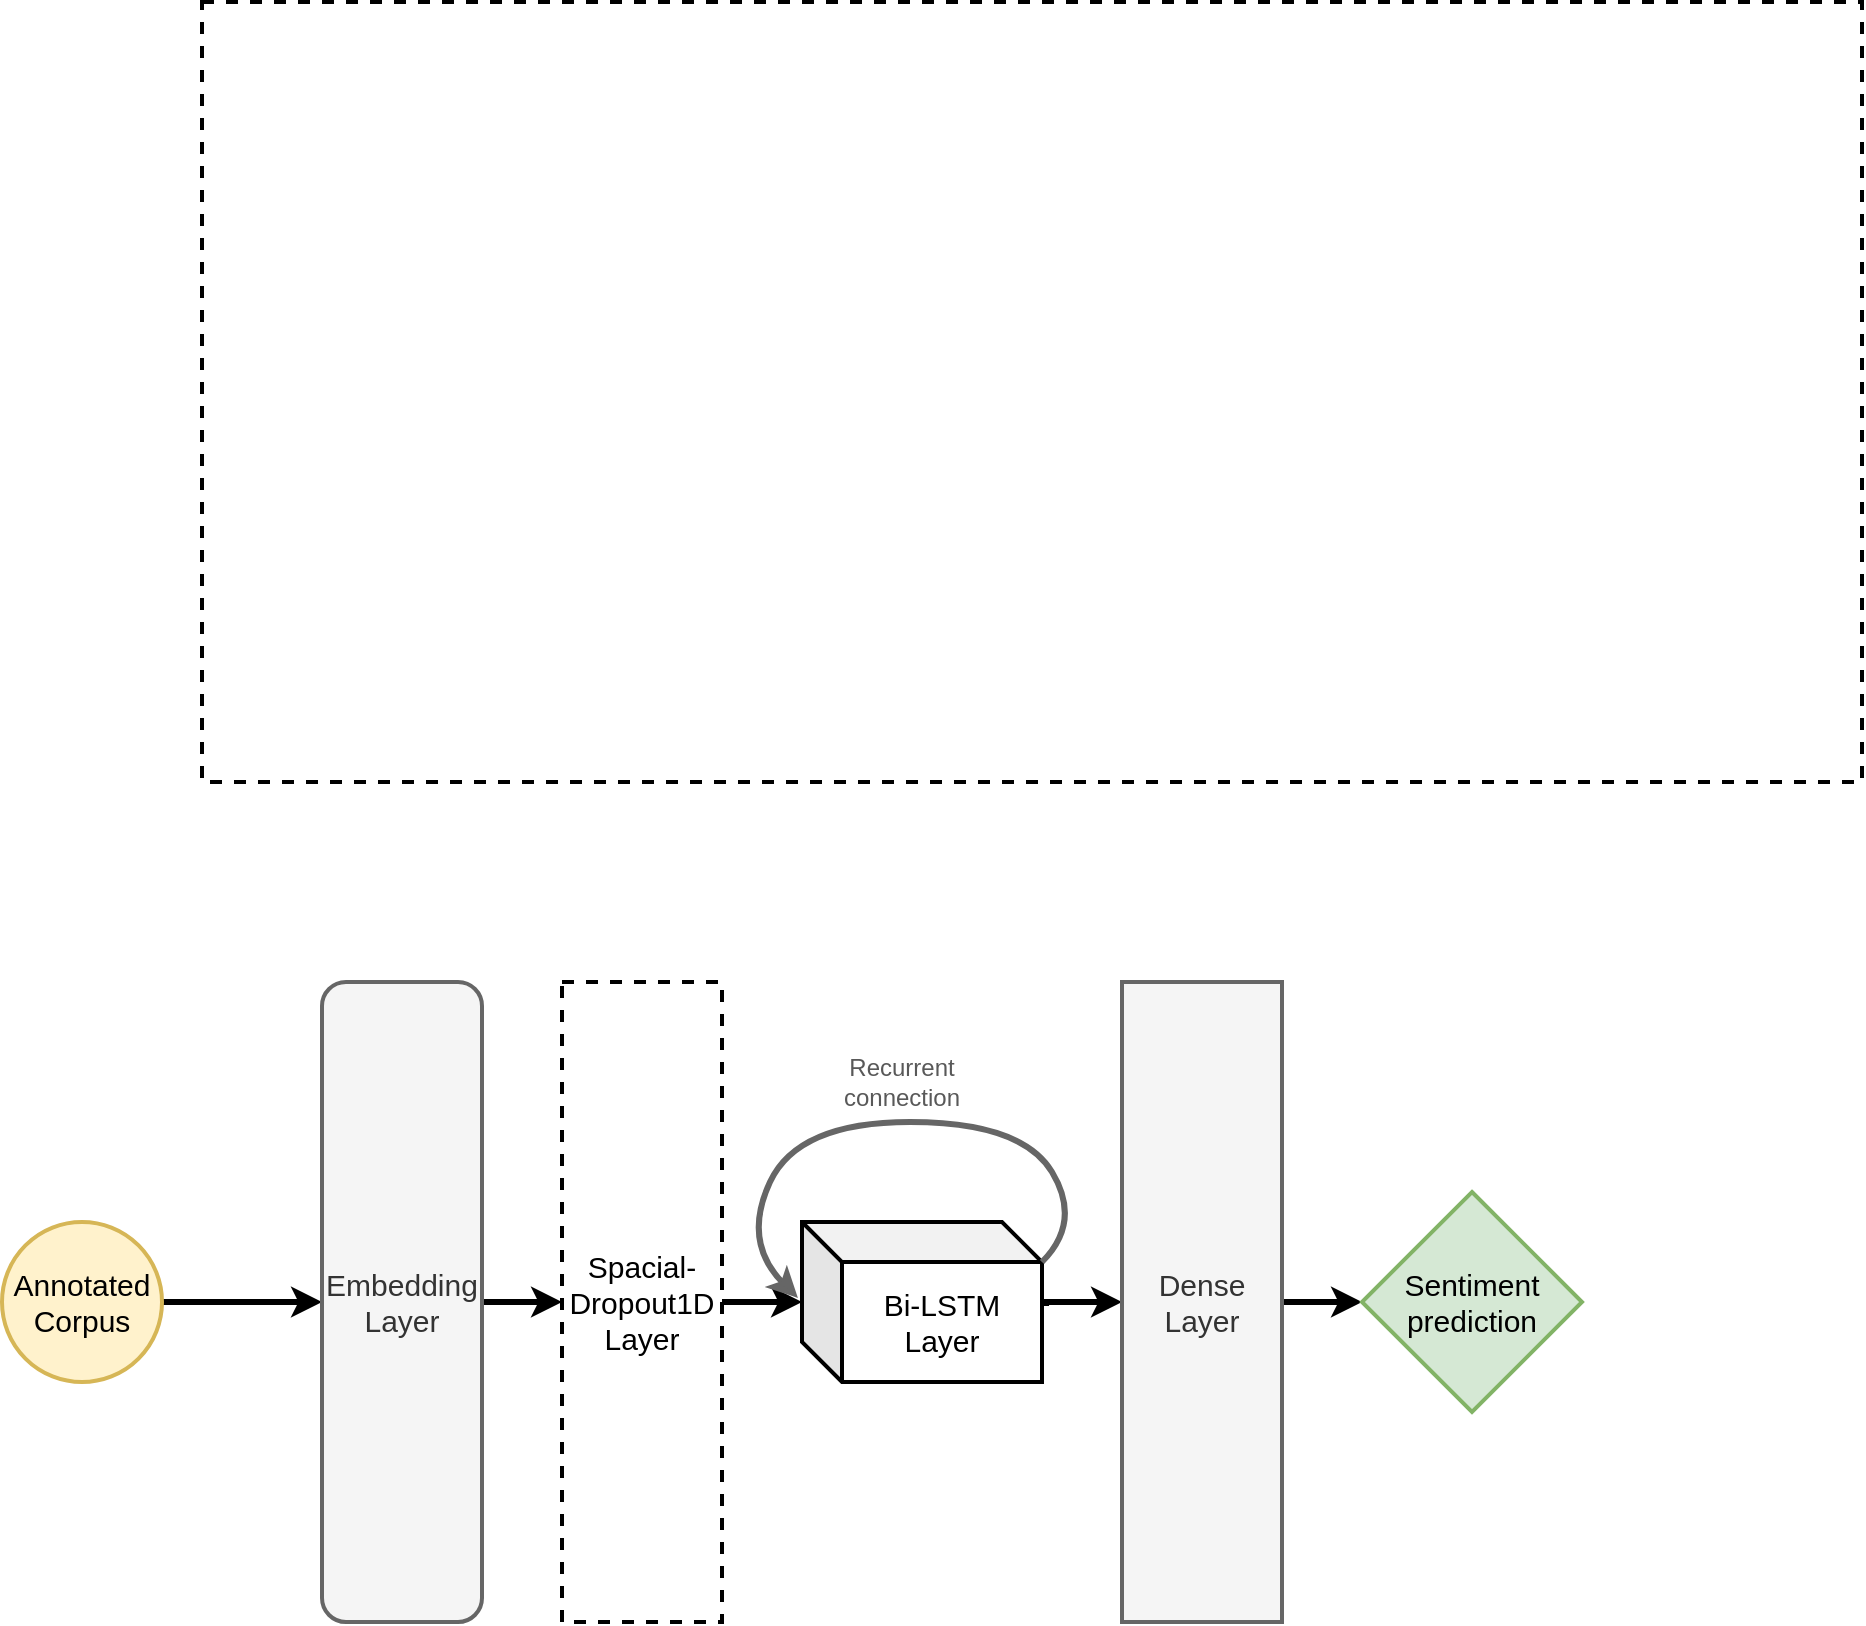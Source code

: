 <mxfile version="14.8.4" type="github">
  <diagram id="Uovg6YuSNLJKUb7I6Q6U" name="Page-1">
    <mxGraphModel dx="1422" dy="1920" grid="1" gridSize="10" guides="1" tooltips="1" connect="1" arrows="1" fold="1" page="1" pageScale="1" pageWidth="827" pageHeight="1169" math="0" shadow="0">
      <root>
        <mxCell id="0" />
        <mxCell id="1" parent="0" />
        <mxCell id="C6QmBlAjUVIIRl9YRSYg-1" style="edgeStyle=orthogonalEdgeStyle;rounded=0;orthogonalLoop=1;jettySize=auto;html=1;exitX=1;exitY=0.5;exitDx=0;exitDy=0;entryX=0;entryY=0.5;entryDx=0;entryDy=0;strokeWidth=3;" edge="1" parent="1" source="C6QmBlAjUVIIRl9YRSYg-2" target="C6QmBlAjUVIIRl9YRSYg-4">
          <mxGeometry relative="1" as="geometry" />
        </mxCell>
        <mxCell id="C6QmBlAjUVIIRl9YRSYg-2" value="&lt;font style=&quot;font-size: 15px&quot;&gt;Annotated Corpus&lt;/font&gt;" style="ellipse;whiteSpace=wrap;html=1;aspect=fixed;strokeWidth=2;fillColor=#fff2cc;strokeColor=#d6b656;" vertex="1" parent="1">
          <mxGeometry x="40" y="400" width="80" height="80" as="geometry" />
        </mxCell>
        <mxCell id="C6QmBlAjUVIIRl9YRSYg-3" style="edgeStyle=orthogonalEdgeStyle;rounded=0;orthogonalLoop=1;jettySize=auto;html=1;exitX=1;exitY=0.5;exitDx=0;exitDy=0;entryX=0;entryY=0.5;entryDx=0;entryDy=0;strokeWidth=3;" edge="1" parent="1" source="C6QmBlAjUVIIRl9YRSYg-4" target="C6QmBlAjUVIIRl9YRSYg-6">
          <mxGeometry relative="1" as="geometry" />
        </mxCell>
        <mxCell id="C6QmBlAjUVIIRl9YRSYg-4" value="&lt;font style=&quot;font-size: 15px&quot;&gt;Embedding Layer&lt;/font&gt;" style="rounded=1;whiteSpace=wrap;html=1;strokeWidth=2;fillColor=#f5f5f5;strokeColor=#666666;fontColor=#333333;" vertex="1" parent="1">
          <mxGeometry x="200" y="280" width="80" height="320" as="geometry" />
        </mxCell>
        <mxCell id="C6QmBlAjUVIIRl9YRSYg-5" style="edgeStyle=orthogonalEdgeStyle;rounded=0;orthogonalLoop=1;jettySize=auto;html=1;exitX=1;exitY=0.5;exitDx=0;exitDy=0;strokeWidth=3;" edge="1" parent="1" source="C6QmBlAjUVIIRl9YRSYg-6" target="C6QmBlAjUVIIRl9YRSYg-8">
          <mxGeometry relative="1" as="geometry" />
        </mxCell>
        <mxCell id="C6QmBlAjUVIIRl9YRSYg-6" value="&lt;font style=&quot;font-size: 15px&quot;&gt;Spacial-Dropout1D Layer&lt;/font&gt;" style="rounded=0;whiteSpace=wrap;html=1;strokeWidth=2;dashed=1;" vertex="1" parent="1">
          <mxGeometry x="320" y="280" width="80" height="320" as="geometry" />
        </mxCell>
        <mxCell id="C6QmBlAjUVIIRl9YRSYg-7" style="edgeStyle=orthogonalEdgeStyle;rounded=0;orthogonalLoop=1;jettySize=auto;html=1;exitX=1.017;exitY=0.525;exitDx=0;exitDy=0;exitPerimeter=0;strokeWidth=3;" edge="1" parent="1" source="C6QmBlAjUVIIRl9YRSYg-8" target="C6QmBlAjUVIIRl9YRSYg-10">
          <mxGeometry relative="1" as="geometry">
            <Array as="points">
              <mxPoint x="562" y="440" />
            </Array>
          </mxGeometry>
        </mxCell>
        <mxCell id="C6QmBlAjUVIIRl9YRSYg-8" value="&lt;font style=&quot;font-size: 15px&quot;&gt;Bi-LSTM Layer&lt;/font&gt;" style="shape=cube;whiteSpace=wrap;html=1;boundedLbl=1;backgroundOutline=1;darkOpacity=0.05;darkOpacity2=0.1;strokeWidth=2;" vertex="1" parent="1">
          <mxGeometry x="440" y="400" width="120" height="80" as="geometry" />
        </mxCell>
        <mxCell id="C6QmBlAjUVIIRl9YRSYg-9" style="edgeStyle=orthogonalEdgeStyle;rounded=0;orthogonalLoop=1;jettySize=auto;html=1;exitX=1;exitY=0.5;exitDx=0;exitDy=0;entryX=0;entryY=0.5;entryDx=0;entryDy=0;strokeWidth=3;" edge="1" parent="1" source="C6QmBlAjUVIIRl9YRSYg-10" target="C6QmBlAjUVIIRl9YRSYg-11">
          <mxGeometry relative="1" as="geometry" />
        </mxCell>
        <mxCell id="C6QmBlAjUVIIRl9YRSYg-10" value="&lt;font style=&quot;font-size: 15px&quot;&gt;Dense Layer&lt;/font&gt;" style="rounded=0;whiteSpace=wrap;html=1;strokeWidth=2;fillColor=#f5f5f5;strokeColor=#666666;fontColor=#333333;" vertex="1" parent="1">
          <mxGeometry x="600" y="280" width="80" height="320" as="geometry" />
        </mxCell>
        <mxCell id="C6QmBlAjUVIIRl9YRSYg-11" value="&lt;font style=&quot;font-size: 15px&quot;&gt;Sentiment prediction&lt;/font&gt;" style="rhombus;whiteSpace=wrap;html=1;strokeWidth=2;fillColor=#d5e8d4;strokeColor=#82b366;" vertex="1" parent="1">
          <mxGeometry x="720" y="385" width="110" height="110" as="geometry" />
        </mxCell>
        <mxCell id="C6QmBlAjUVIIRl9YRSYg-12" value="" style="curved=1;endArrow=classic;html=1;strokeWidth=3;entryX=-0.017;entryY=0.475;entryDx=0;entryDy=0;entryPerimeter=0;fillColor=#f5f5f5;strokeColor=#666666;" edge="1" parent="1" target="C6QmBlAjUVIIRl9YRSYg-8">
          <mxGeometry width="50" height="50" relative="1" as="geometry">
            <mxPoint x="560" y="420" as="sourcePoint" />
            <mxPoint x="420" y="410" as="targetPoint" />
            <Array as="points">
              <mxPoint x="580" y="400" />
              <mxPoint x="550" y="350" />
              <mxPoint x="438" y="350" />
              <mxPoint x="410" y="410" />
            </Array>
          </mxGeometry>
        </mxCell>
        <mxCell id="C6QmBlAjUVIIRl9YRSYg-13" value="&lt;font color=&quot;#595959&quot;&gt;Recurrent connection&lt;/font&gt;" style="text;html=1;strokeColor=none;fillColor=none;align=center;verticalAlign=middle;whiteSpace=wrap;rounded=0;dashed=1;" vertex="1" parent="1">
          <mxGeometry x="470" y="320" width="40" height="20" as="geometry" />
        </mxCell>
        <mxCell id="C6QmBlAjUVIIRl9YRSYg-14" value="" style="rounded=0;whiteSpace=wrap;html=1;dashed=1;strokeWidth=2;fillColor=none;" vertex="1" parent="1">
          <mxGeometry x="140" y="-210" width="830" height="390" as="geometry" />
        </mxCell>
      </root>
    </mxGraphModel>
  </diagram>
</mxfile>
